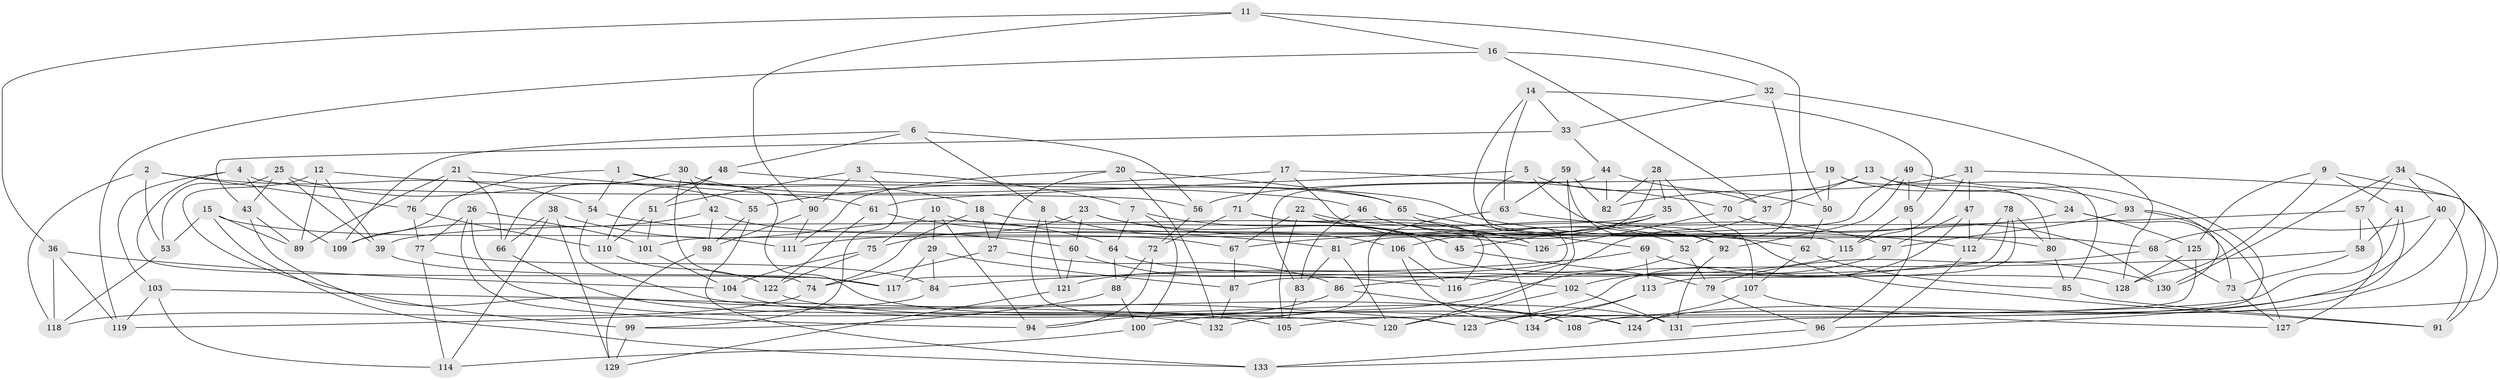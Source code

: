 // coarse degree distribution, {4: 0.44776119402985076, 11: 0.029850746268656716, 6: 0.22388059701492538, 8: 0.14925373134328357, 10: 0.05970149253731343, 7: 0.05970149253731343, 5: 0.014925373134328358, 3: 0.014925373134328358}
// Generated by graph-tools (version 1.1) at 2025/20/03/04/25 18:20:56]
// undirected, 134 vertices, 268 edges
graph export_dot {
graph [start="1"]
  node [color=gray90,style=filled];
  1;
  2;
  3;
  4;
  5;
  6;
  7;
  8;
  9;
  10;
  11;
  12;
  13;
  14;
  15;
  16;
  17;
  18;
  19;
  20;
  21;
  22;
  23;
  24;
  25;
  26;
  27;
  28;
  29;
  30;
  31;
  32;
  33;
  34;
  35;
  36;
  37;
  38;
  39;
  40;
  41;
  42;
  43;
  44;
  45;
  46;
  47;
  48;
  49;
  50;
  51;
  52;
  53;
  54;
  55;
  56;
  57;
  58;
  59;
  60;
  61;
  62;
  63;
  64;
  65;
  66;
  67;
  68;
  69;
  70;
  71;
  72;
  73;
  74;
  75;
  76;
  77;
  78;
  79;
  80;
  81;
  82;
  83;
  84;
  85;
  86;
  87;
  88;
  89;
  90;
  91;
  92;
  93;
  94;
  95;
  96;
  97;
  98;
  99;
  100;
  101;
  102;
  103;
  104;
  105;
  106;
  107;
  108;
  109;
  110;
  111;
  112;
  113;
  114;
  115;
  116;
  117;
  118;
  119;
  120;
  121;
  122;
  123;
  124;
  125;
  126;
  127;
  128;
  129;
  130;
  131;
  132;
  133;
  134;
  1 -- 18;
  1 -- 131;
  1 -- 54;
  1 -- 109;
  2 -- 118;
  2 -- 53;
  2 -- 54;
  2 -- 76;
  3 -- 99;
  3 -- 7;
  3 -- 51;
  3 -- 90;
  4 -- 56;
  4 -- 103;
  4 -- 74;
  4 -- 109;
  5 -- 61;
  5 -- 37;
  5 -- 117;
  5 -- 80;
  6 -- 8;
  6 -- 109;
  6 -- 48;
  6 -- 56;
  7 -- 45;
  7 -- 64;
  7 -- 100;
  8 -- 123;
  8 -- 106;
  8 -- 121;
  9 -- 128;
  9 -- 41;
  9 -- 131;
  9 -- 125;
  10 -- 94;
  10 -- 75;
  10 -- 29;
  10 -- 68;
  11 -- 16;
  11 -- 36;
  11 -- 90;
  11 -- 50;
  12 -- 39;
  12 -- 99;
  12 -- 46;
  12 -- 89;
  13 -- 37;
  13 -- 85;
  13 -- 70;
  13 -- 108;
  14 -- 95;
  14 -- 33;
  14 -- 63;
  14 -- 115;
  15 -- 111;
  15 -- 89;
  15 -- 133;
  15 -- 53;
  16 -- 32;
  16 -- 37;
  16 -- 119;
  17 -- 70;
  17 -- 126;
  17 -- 55;
  17 -- 71;
  18 -- 27;
  18 -- 74;
  18 -- 128;
  19 -- 24;
  19 -- 56;
  19 -- 80;
  19 -- 50;
  20 -- 132;
  20 -- 27;
  20 -- 65;
  20 -- 111;
  21 -- 61;
  21 -- 89;
  21 -- 76;
  21 -- 66;
  22 -- 92;
  22 -- 105;
  22 -- 126;
  22 -- 67;
  23 -- 60;
  23 -- 45;
  23 -- 126;
  23 -- 75;
  24 -- 73;
  24 -- 111;
  24 -- 125;
  25 -- 55;
  25 -- 39;
  25 -- 43;
  25 -- 53;
  26 -- 77;
  26 -- 132;
  26 -- 101;
  26 -- 94;
  27 -- 74;
  27 -- 86;
  28 -- 35;
  28 -- 107;
  28 -- 81;
  28 -- 82;
  29 -- 117;
  29 -- 87;
  29 -- 84;
  30 -- 117;
  30 -- 65;
  30 -- 66;
  30 -- 42;
  31 -- 115;
  31 -- 82;
  31 -- 91;
  31 -- 47;
  32 -- 52;
  32 -- 33;
  32 -- 128;
  33 -- 44;
  33 -- 43;
  34 -- 40;
  34 -- 124;
  34 -- 130;
  34 -- 57;
  35 -- 106;
  35 -- 39;
  35 -- 45;
  36 -- 118;
  36 -- 104;
  36 -- 119;
  37 -- 116;
  38 -- 64;
  38 -- 66;
  38 -- 114;
  38 -- 129;
  39 -- 117;
  40 -- 68;
  40 -- 108;
  40 -- 91;
  41 -- 105;
  41 -- 58;
  41 -- 96;
  42 -- 109;
  42 -- 98;
  42 -- 67;
  43 -- 89;
  43 -- 123;
  44 -- 83;
  44 -- 50;
  44 -- 82;
  45 -- 79;
  46 -- 62;
  46 -- 52;
  46 -- 83;
  47 -- 97;
  47 -- 123;
  47 -- 112;
  48 -- 112;
  48 -- 51;
  48 -- 110;
  49 -- 92;
  49 -- 93;
  49 -- 101;
  49 -- 95;
  50 -- 62;
  51 -- 110;
  51 -- 101;
  52 -- 79;
  52 -- 132;
  53 -- 118;
  54 -- 108;
  54 -- 60;
  55 -- 133;
  55 -- 98;
  56 -- 72;
  57 -- 67;
  57 -- 58;
  57 -- 127;
  58 -- 73;
  58 -- 86;
  59 -- 120;
  59 -- 92;
  59 -- 63;
  59 -- 82;
  60 -- 121;
  60 -- 116;
  61 -- 81;
  61 -- 122;
  62 -- 85;
  62 -- 107;
  63 -- 100;
  63 -- 97;
  64 -- 88;
  64 -- 102;
  65 -- 69;
  65 -- 91;
  66 -- 105;
  67 -- 87;
  68 -- 73;
  68 -- 79;
  69 -- 84;
  69 -- 113;
  69 -- 130;
  70 -- 130;
  70 -- 126;
  71 -- 134;
  71 -- 72;
  71 -- 116;
  72 -- 94;
  72 -- 88;
  73 -- 127;
  74 -- 118;
  75 -- 122;
  75 -- 104;
  76 -- 77;
  76 -- 110;
  77 -- 114;
  77 -- 84;
  78 -- 80;
  78 -- 112;
  78 -- 113;
  78 -- 87;
  79 -- 96;
  80 -- 85;
  81 -- 83;
  81 -- 120;
  83 -- 105;
  84 -- 119;
  85 -- 91;
  86 -- 108;
  86 -- 94;
  87 -- 132;
  88 -- 100;
  88 -- 99;
  90 -- 98;
  90 -- 111;
  92 -- 131;
  93 -- 97;
  93 -- 130;
  93 -- 127;
  95 -- 115;
  95 -- 96;
  96 -- 133;
  97 -- 102;
  98 -- 129;
  99 -- 129;
  100 -- 114;
  101 -- 104;
  102 -- 131;
  102 -- 120;
  103 -- 119;
  103 -- 120;
  103 -- 114;
  104 -- 124;
  106 -- 116;
  106 -- 124;
  107 -- 124;
  107 -- 127;
  110 -- 122;
  112 -- 133;
  113 -- 134;
  113 -- 123;
  115 -- 121;
  121 -- 129;
  122 -- 134;
  125 -- 128;
  125 -- 134;
}
